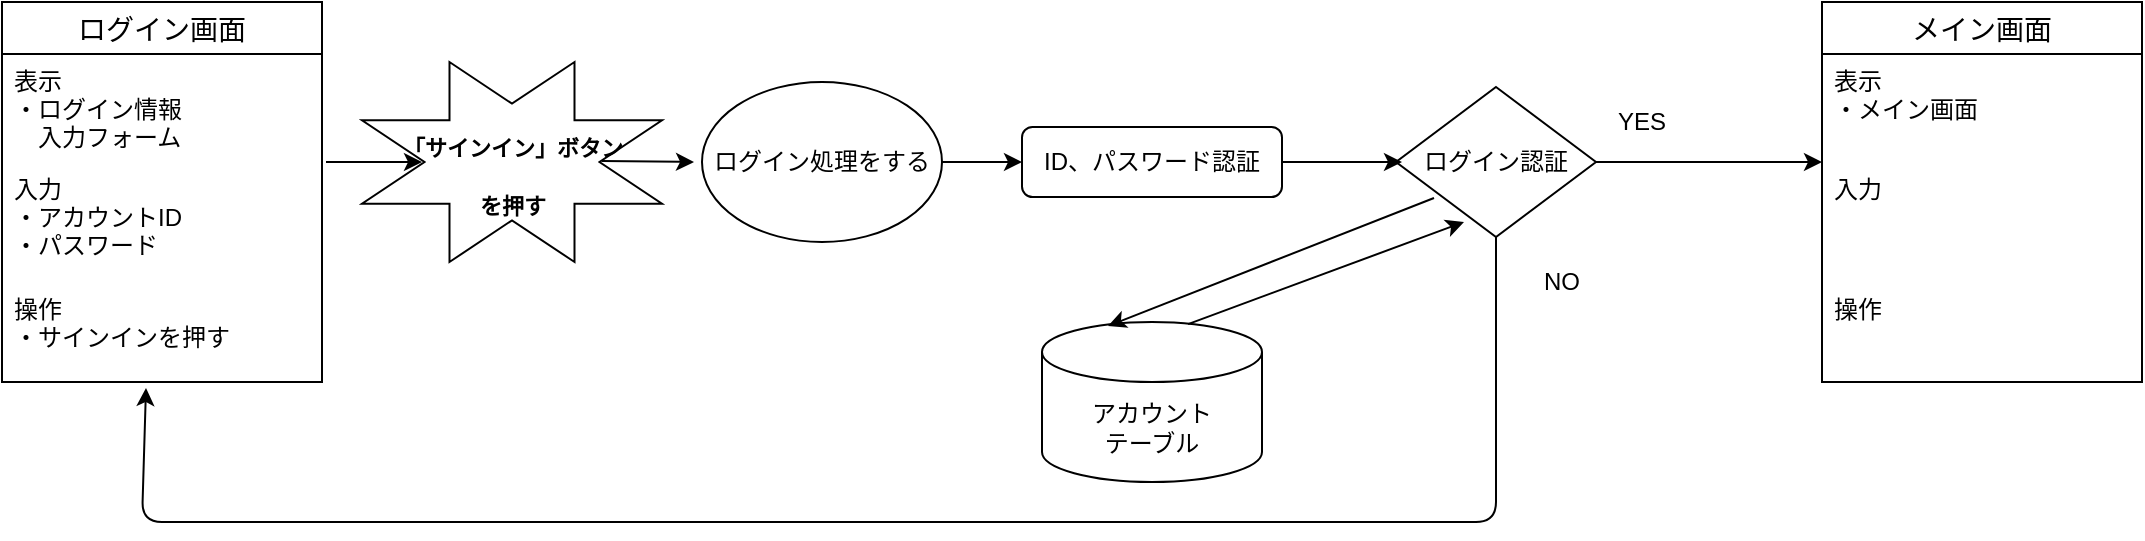 <mxfile version="13.7.7" type="device"><diagram id="vhmoGNjeol8t_DWCjhTX" name="ページ1"><mxGraphModel dx="1422" dy="800" grid="1" gridSize="10" guides="1" tooltips="1" connect="1" arrows="1" fold="1" page="1" pageScale="1" pageWidth="827" pageHeight="1169" math="0" shadow="0"><root><mxCell id="0"/><mxCell id="1" parent="0"/><mxCell id="Tq_DCovhUMrowEp1wneQ-32" value="" style="endArrow=classic;html=1;" parent="1" edge="1"><mxGeometry width="50" height="50" relative="1" as="geometry"><mxPoint x="192" y="290" as="sourcePoint"/><mxPoint x="240" y="290" as="targetPoint"/></mxGeometry></mxCell><mxCell id="Tq_DCovhUMrowEp1wneQ-36" value="" style="group" parent="1" vertex="1" connectable="0"><mxGeometry x="210" y="240" width="160" height="110" as="geometry"/></mxCell><mxCell id="Tq_DCovhUMrowEp1wneQ-33" value="" style="verticalLabelPosition=bottom;verticalAlign=top;html=1;shape=mxgraph.basic.8_point_star;strokeColor=#000000;strokeWidth=1;" parent="Tq_DCovhUMrowEp1wneQ-36" vertex="1"><mxGeometry width="150" height="100" as="geometry"/></mxCell><mxCell id="Tq_DCovhUMrowEp1wneQ-34" value="&lt;font style=&quot;font-size: 11px&quot;&gt;「サインイン」ボタン&lt;br&gt;を押す&lt;/font&gt;" style="text;strokeColor=none;fillColor=none;html=1;fontSize=24;fontStyle=1;verticalAlign=middle;align=center;" parent="Tq_DCovhUMrowEp1wneQ-36" vertex="1"><mxGeometry x="30" y="35" width="90" height="35" as="geometry"/></mxCell><mxCell id="Tq_DCovhUMrowEp1wneQ-37" value="" style="endArrow=classic;html=1;" parent="Tq_DCovhUMrowEp1wneQ-36" edge="1"><mxGeometry width="50" height="50" relative="1" as="geometry"><mxPoint x="120" y="49.5" as="sourcePoint"/><mxPoint x="166" y="50" as="targetPoint"/></mxGeometry></mxCell><mxCell id="Tq_DCovhUMrowEp1wneQ-38" value="ログイン処理をする" style="ellipse;whiteSpace=wrap;html=1;strokeColor=#000000;strokeWidth=1;" parent="1" vertex="1"><mxGeometry x="380" y="250" width="120" height="80" as="geometry"/></mxCell><mxCell id="Tq_DCovhUMrowEp1wneQ-40" value="アカウント&lt;br&gt;テーブル" style="shape=cylinder3;whiteSpace=wrap;html=1;boundedLbl=1;backgroundOutline=1;size=15;" parent="1" vertex="1"><mxGeometry x="550" y="370" width="110" height="80" as="geometry"/></mxCell><mxCell id="Tq_DCovhUMrowEp1wneQ-26" value="ログイン画面" style="swimlane;fontStyle=0;childLayout=stackLayout;horizontal=1;startSize=26;horizontalStack=0;resizeParent=1;resizeParentMax=0;resizeLast=0;collapsible=1;marginBottom=0;align=center;fontSize=14;strokeColor=#000000;strokeWidth=1;" parent="1" vertex="1"><mxGeometry x="30" y="210" width="160" height="190" as="geometry"/></mxCell><mxCell id="Tq_DCovhUMrowEp1wneQ-27" value="表示&#10;・ログイン情報&#10;　入力フォーム" style="text;strokeColor=none;fillColor=none;spacingLeft=4;spacingRight=4;overflow=hidden;rotatable=0;points=[[0,0.5],[1,0.5]];portConstraint=eastwest;fontSize=12;" parent="Tq_DCovhUMrowEp1wneQ-26" vertex="1"><mxGeometry y="26" width="160" height="54" as="geometry"/></mxCell><mxCell id="Tq_DCovhUMrowEp1wneQ-28" value="入力&#10;・アカウントID&#10;・パスワード&#10;" style="text;strokeColor=none;fillColor=none;spacingLeft=4;spacingRight=4;overflow=hidden;rotatable=0;points=[[0,0.5],[1,0.5]];portConstraint=eastwest;fontSize=12;" parent="Tq_DCovhUMrowEp1wneQ-26" vertex="1"><mxGeometry y="80" width="160" height="60" as="geometry"/></mxCell><mxCell id="Tq_DCovhUMrowEp1wneQ-29" value="操作&#10;・サインインを押す&#10;" style="text;strokeColor=none;fillColor=none;spacingLeft=4;spacingRight=4;overflow=hidden;rotatable=0;points=[[0,0.5],[1,0.5]];portConstraint=eastwest;fontSize=12;" parent="Tq_DCovhUMrowEp1wneQ-26" vertex="1"><mxGeometry y="140" width="160" height="50" as="geometry"/></mxCell><mxCell id="Tq_DCovhUMrowEp1wneQ-47" value="" style="endArrow=classic;html=1;exitX=1;exitY=0.5;exitDx=0;exitDy=0;" parent="1" source="Tq_DCovhUMrowEp1wneQ-38" edge="1" target="_kaZG2ATonmXZ8yXgY3t-3"><mxGeometry width="50" height="50" relative="1" as="geometry"><mxPoint x="670" y="210" as="sourcePoint"/><mxPoint x="560" y="295" as="targetPoint"/></mxGeometry></mxCell><mxCell id="_kaZG2ATonmXZ8yXgY3t-3" value="ID、パスワード認証" style="rounded=1;whiteSpace=wrap;html=1;" vertex="1" parent="1"><mxGeometry x="540" y="272.5" width="130" height="35" as="geometry"/></mxCell><mxCell id="_kaZG2ATonmXZ8yXgY3t-4" value="ログイン認証" style="rhombus;whiteSpace=wrap;html=1;" vertex="1" parent="1"><mxGeometry x="727" y="252.5" width="100" height="75" as="geometry"/></mxCell><mxCell id="_kaZG2ATonmXZ8yXgY3t-7" value="" style="endArrow=classic;html=1;" edge="1" parent="1"><mxGeometry width="50" height="50" relative="1" as="geometry"><mxPoint x="670" y="290" as="sourcePoint"/><mxPoint x="730" y="290" as="targetPoint"/></mxGeometry></mxCell><mxCell id="_kaZG2ATonmXZ8yXgY3t-8" value="" style="endArrow=classic;html=1;" edge="1" parent="1"><mxGeometry width="50" height="50" relative="1" as="geometry"><mxPoint x="827" y="290" as="sourcePoint"/><mxPoint x="940" y="290" as="targetPoint"/></mxGeometry></mxCell><mxCell id="_kaZG2ATonmXZ8yXgY3t-10" value="YES" style="text;html=1;strokeColor=none;fillColor=none;align=center;verticalAlign=middle;whiteSpace=wrap;rounded=0;" vertex="1" parent="1"><mxGeometry x="830" y="260" width="40" height="20" as="geometry"/></mxCell><mxCell id="_kaZG2ATonmXZ8yXgY3t-13" value="" style="endArrow=classic;html=1;exitX=0.5;exitY=1;exitDx=0;exitDy=0;entryX=0.45;entryY=1.06;entryDx=0;entryDy=0;entryPerimeter=0;" edge="1" parent="1" source="_kaZG2ATonmXZ8yXgY3t-4" target="Tq_DCovhUMrowEp1wneQ-29"><mxGeometry width="50" height="50" relative="1" as="geometry"><mxPoint x="700" y="430" as="sourcePoint"/><mxPoint x="20" y="470" as="targetPoint"/><Array as="points"><mxPoint x="777" y="470"/><mxPoint x="100" y="470"/></Array></mxGeometry></mxCell><mxCell id="_kaZG2ATonmXZ8yXgY3t-14" value="NO" style="text;html=1;strokeColor=none;fillColor=none;align=center;verticalAlign=middle;whiteSpace=wrap;rounded=0;" vertex="1" parent="1"><mxGeometry x="790" y="340" width="40" height="20" as="geometry"/></mxCell><mxCell id="Tq_DCovhUMrowEp1wneQ-41" value="メイン画面" style="swimlane;fontStyle=0;childLayout=stackLayout;horizontal=1;startSize=26;horizontalStack=0;resizeParent=1;resizeParentMax=0;resizeLast=0;collapsible=1;marginBottom=0;align=center;fontSize=14;strokeColor=#000000;strokeWidth=1;" parent="1" vertex="1"><mxGeometry x="940" y="210" width="160" height="190" as="geometry"/></mxCell><mxCell id="Tq_DCovhUMrowEp1wneQ-42" value="表示&#10;・メイン画面&#10;　" style="text;strokeColor=none;fillColor=none;spacingLeft=4;spacingRight=4;overflow=hidden;rotatable=0;points=[[0,0.5],[1,0.5]];portConstraint=eastwest;fontSize=12;" parent="Tq_DCovhUMrowEp1wneQ-41" vertex="1"><mxGeometry y="26" width="160" height="54" as="geometry"/></mxCell><mxCell id="Tq_DCovhUMrowEp1wneQ-43" value="入力" style="text;strokeColor=none;fillColor=none;spacingLeft=4;spacingRight=4;overflow=hidden;rotatable=0;points=[[0,0.5],[1,0.5]];portConstraint=eastwest;fontSize=12;" parent="Tq_DCovhUMrowEp1wneQ-41" vertex="1"><mxGeometry y="80" width="160" height="60" as="geometry"/></mxCell><mxCell id="Tq_DCovhUMrowEp1wneQ-44" value="操作&#10;&#10;" style="text;strokeColor=none;fillColor=none;spacingLeft=4;spacingRight=4;overflow=hidden;rotatable=0;points=[[0,0.5],[1,0.5]];portConstraint=eastwest;fontSize=12;" parent="Tq_DCovhUMrowEp1wneQ-41" vertex="1"><mxGeometry y="140" width="160" height="50" as="geometry"/></mxCell><mxCell id="_kaZG2ATonmXZ8yXgY3t-16" value="" style="endArrow=classic;html=1;exitX=0.19;exitY=0.74;exitDx=0;exitDy=0;exitPerimeter=0;entryX=0.3;entryY=0.025;entryDx=0;entryDy=0;entryPerimeter=0;" edge="1" parent="1" source="_kaZG2ATonmXZ8yXgY3t-4" target="Tq_DCovhUMrowEp1wneQ-40"><mxGeometry width="50" height="50" relative="1" as="geometry"><mxPoint x="700" y="430" as="sourcePoint"/><mxPoint x="750" y="380" as="targetPoint"/></mxGeometry></mxCell><mxCell id="_kaZG2ATonmXZ8yXgY3t-18" value="" style="endArrow=classic;html=1;entryX=0.34;entryY=0.9;entryDx=0;entryDy=0;entryPerimeter=0;exitX=0.664;exitY=0.013;exitDx=0;exitDy=0;exitPerimeter=0;" edge="1" parent="1" source="Tq_DCovhUMrowEp1wneQ-40" target="_kaZG2ATonmXZ8yXgY3t-4"><mxGeometry width="50" height="50" relative="1" as="geometry"><mxPoint x="623" y="360" as="sourcePoint"/><mxPoint x="750" y="380" as="targetPoint"/></mxGeometry></mxCell></root></mxGraphModel></diagram></mxfile>